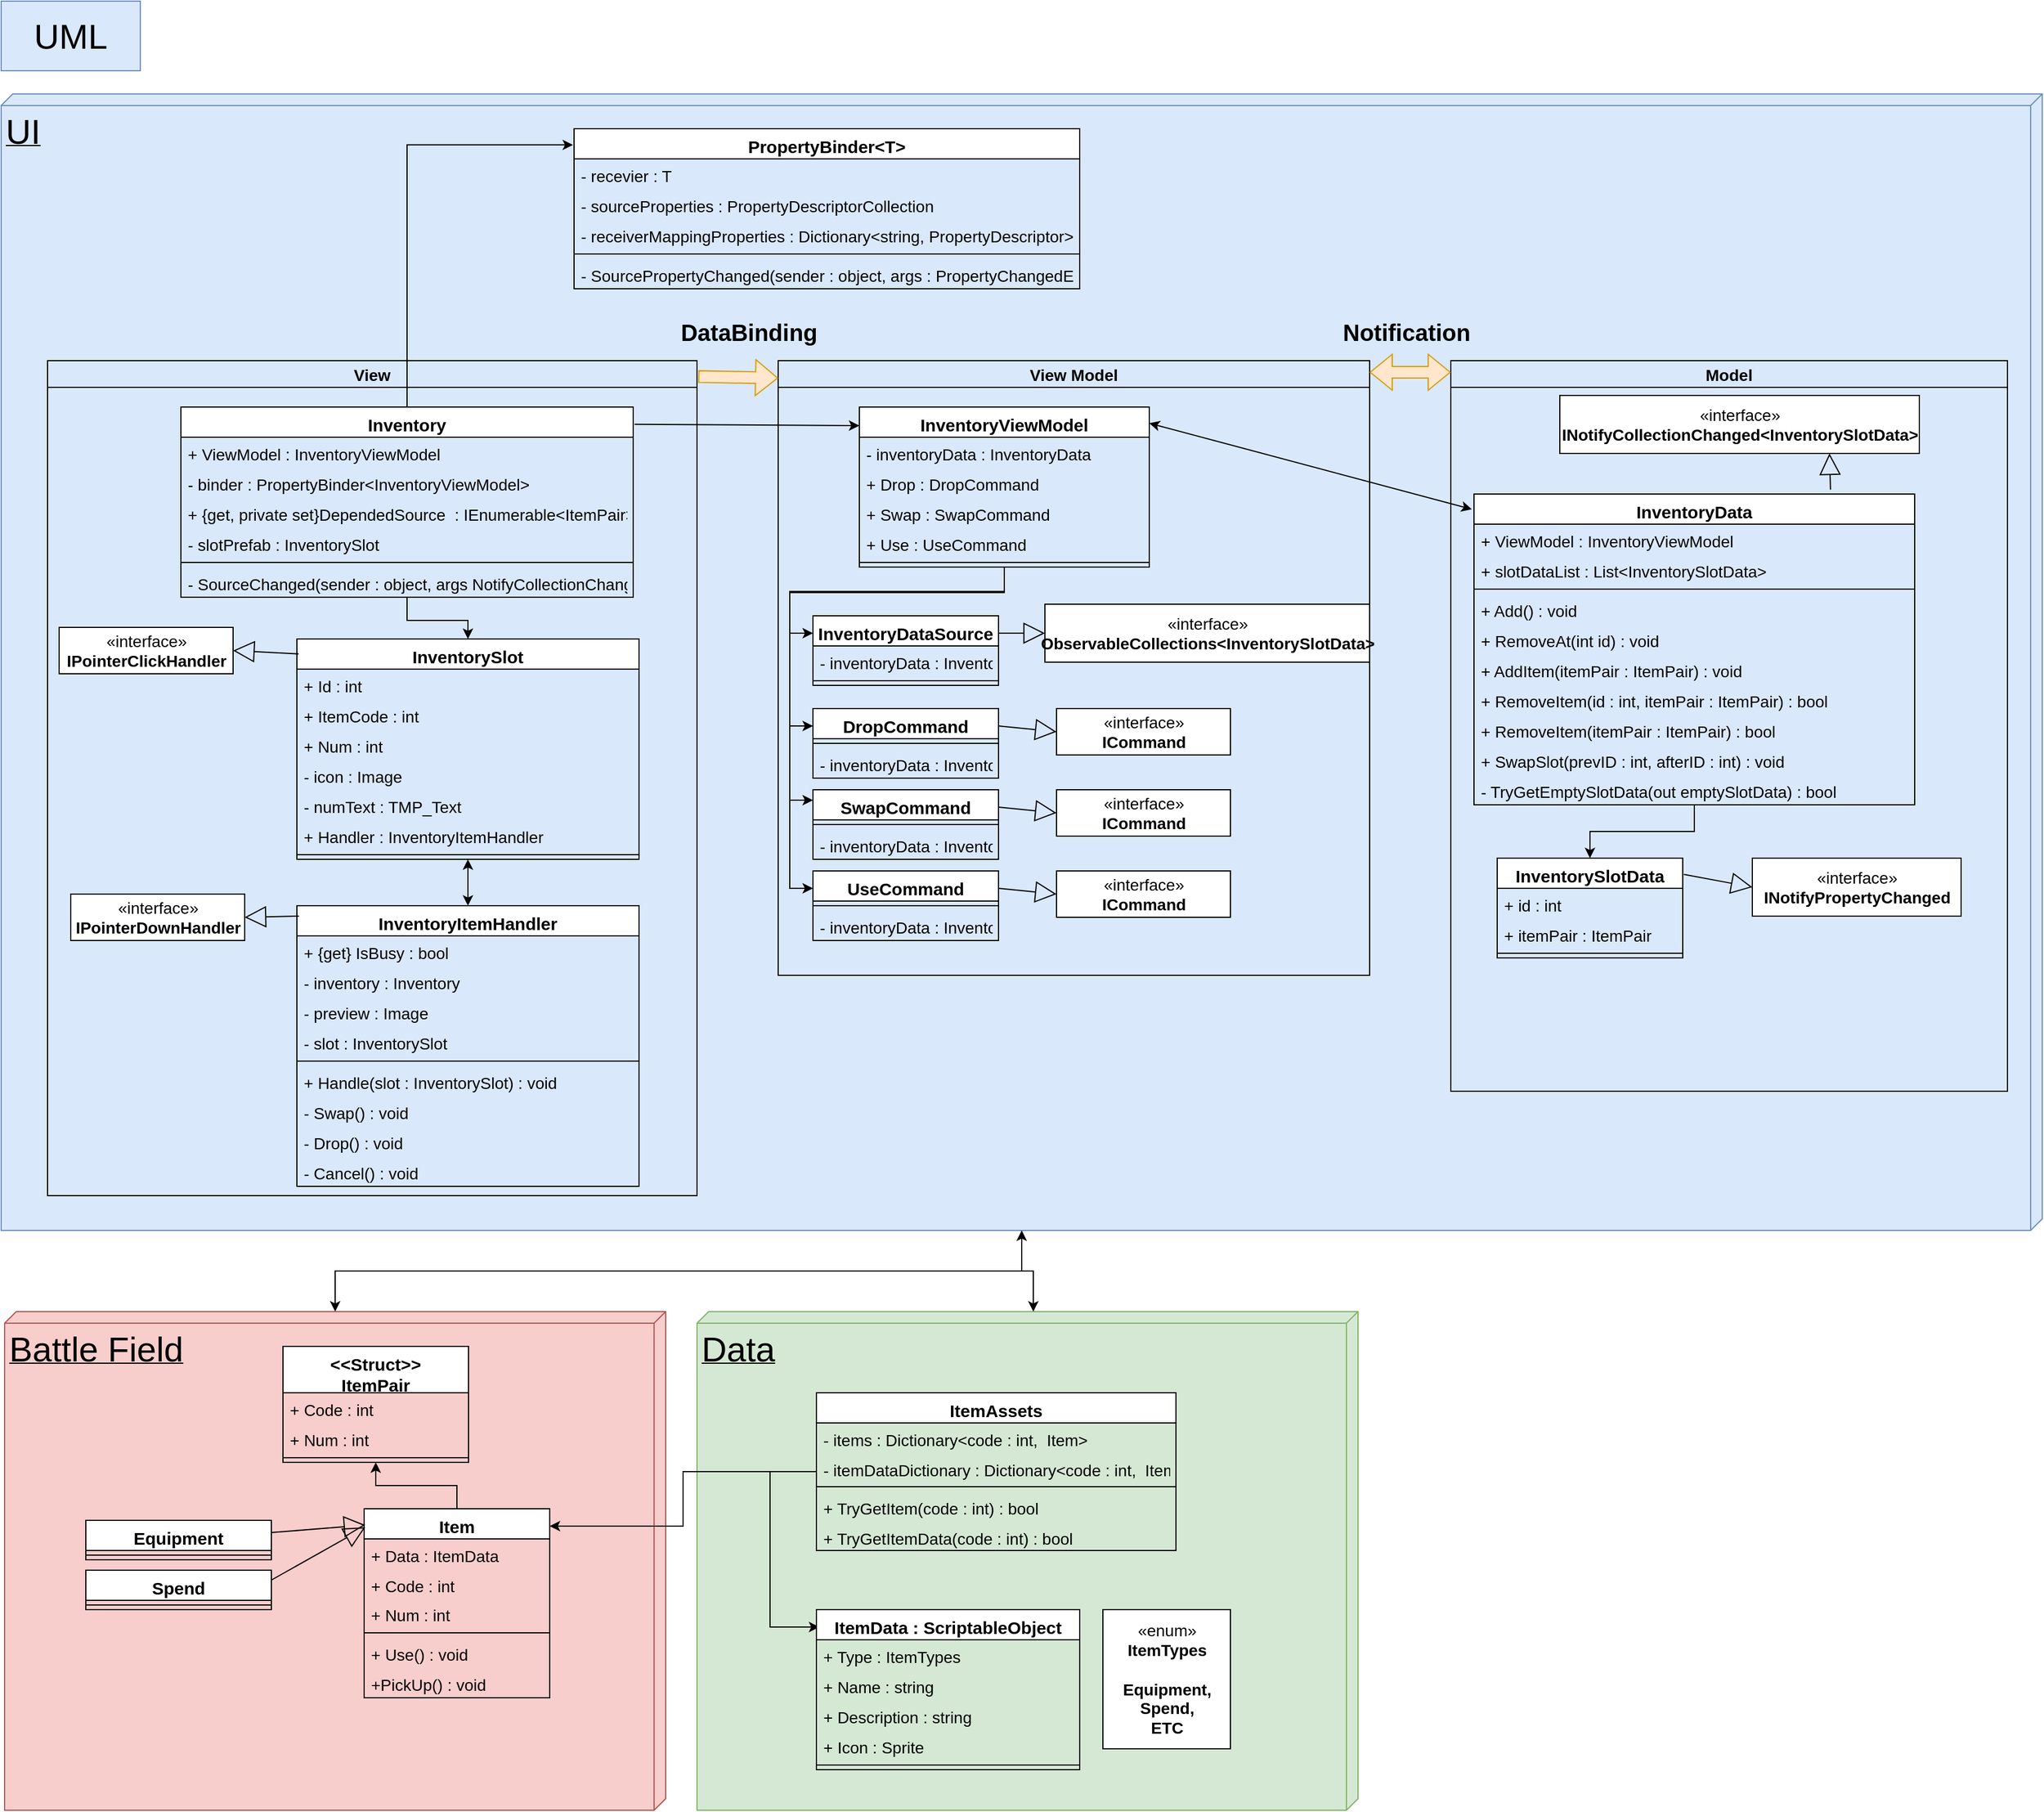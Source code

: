 <mxfile version="20.4.0" type="device"><diagram id="rhEMnDYirVvT5syGoUvq" name="페이지-1"><mxGraphModel dx="2844" dy="1474" grid="1" gridSize="10" guides="1" tooltips="1" connect="1" arrows="1" fold="1" page="1" pageScale="1" pageWidth="827" pageHeight="1169" math="0" shadow="0"><root><mxCell id="0"/><mxCell id="1" parent="0"/><mxCell id="kkR1jzIgdyjY4T2VB6Ol-214" style="edgeStyle=orthogonalEdgeStyle;rounded=0;orthogonalLoop=1;jettySize=auto;html=1;fontSize=30;startArrow=none;startFill=0;" parent="1" source="kkR1jzIgdyjY4T2VB6Ol-181" target="kkR1jzIgdyjY4T2VB6Ol-194" edge="1"><mxGeometry relative="1" as="geometry"/></mxCell><mxCell id="kkR1jzIgdyjY4T2VB6Ol-181" value="&lt;font style=&quot;font-size: 30px;&quot;&gt;UI&lt;/font&gt;" style="verticalAlign=top;align=left;spacingTop=8;spacingLeft=2;spacingRight=12;shape=cube;size=10;direction=south;fontStyle=4;html=1;fillColor=#dae8fc;strokeColor=#6c8ebf;" parent="1" vertex="1"><mxGeometry y="80" width="1760" height="980" as="geometry"/></mxCell><mxCell id="kkR1jzIgdyjY4T2VB6Ol-195" value="&lt;font style=&quot;font-size: 30px;&quot;&gt;Data&lt;/font&gt;" style="verticalAlign=top;align=left;spacingTop=8;spacingLeft=2;spacingRight=12;shape=cube;size=10;direction=south;fontStyle=4;html=1;fillColor=#d5e8d4;strokeColor=#82b366;" parent="1" vertex="1"><mxGeometry x="600" y="1130" width="570" height="430" as="geometry"/></mxCell><mxCell id="kkR1jzIgdyjY4T2VB6Ol-194" value="&lt;font style=&quot;font-size: 30px;&quot;&gt;Battle Field&lt;/font&gt;" style="verticalAlign=top;align=left;spacingTop=8;spacingLeft=2;spacingRight=12;shape=cube;size=10;direction=south;fontStyle=4;html=1;fillColor=#f8cecc;strokeColor=#b85450;" parent="1" vertex="1"><mxGeometry x="3" y="1130" width="570" height="430" as="geometry"/></mxCell><mxCell id="kkR1jzIgdyjY4T2VB6Ol-210" style="edgeStyle=orthogonalEdgeStyle;rounded=0;orthogonalLoop=1;jettySize=auto;html=1;entryX=0;entryY=0;entryDx=0;entryDy=280;entryPerimeter=0;fontSize=20;startArrow=classic;startFill=1;" parent="1" source="kkR1jzIgdyjY4T2VB6Ol-181" target="kkR1jzIgdyjY4T2VB6Ol-195" edge="1"><mxGeometry relative="1" as="geometry"/></mxCell><mxCell id="kkR1jzIgdyjY4T2VB6Ol-1" value="UML" style="rounded=0;whiteSpace=wrap;html=1;fontSize=30;fillColor=#dae8fc;strokeColor=#6c8ebf;" parent="1" vertex="1"><mxGeometry width="120" height="60" as="geometry"/></mxCell><mxCell id="kkR1jzIgdyjY4T2VB6Ol-207" style="edgeStyle=orthogonalEdgeStyle;rounded=0;orthogonalLoop=1;jettySize=auto;html=1;entryX=1;entryY=0.092;entryDx=0;entryDy=0;entryPerimeter=0;fontSize=20;startArrow=none;startFill=0;" parent="1" source="kkR1jzIgdyjY4T2VB6Ol-16" target="kkR1jzIgdyjY4T2VB6Ol-52" edge="1"><mxGeometry relative="1" as="geometry"/></mxCell><mxCell id="kkR1jzIgdyjY4T2VB6Ol-208" style="edgeStyle=orthogonalEdgeStyle;rounded=0;orthogonalLoop=1;jettySize=auto;html=1;entryX=0.011;entryY=0.109;entryDx=0;entryDy=0;entryPerimeter=0;fontSize=20;startArrow=none;startFill=0;" parent="1" source="kkR1jzIgdyjY4T2VB6Ol-16" target="kkR1jzIgdyjY4T2VB6Ol-46" edge="1"><mxGeometry relative="1" as="geometry"><Array as="points"><mxPoint x="663" y="1268"/><mxPoint x="663" y="1402"/></Array></mxGeometry></mxCell><mxCell id="kkR1jzIgdyjY4T2VB6Ol-16" value="ItemAssets" style="swimlane;fontStyle=1;align=center;verticalAlign=top;childLayout=stackLayout;horizontal=1;startSize=26;horizontalStack=0;resizeParent=1;resizeParentMax=0;resizeLast=0;collapsible=1;marginBottom=0;fontSize=15;" parent="1" vertex="1"><mxGeometry x="703" y="1200" width="310" height="136" as="geometry"/></mxCell><mxCell id="kkR1jzIgdyjY4T2VB6Ol-19" value="- items : Dictionary&lt;code : int,  Item&gt;" style="text;strokeColor=none;fillColor=none;align=left;verticalAlign=top;spacingLeft=4;spacingRight=4;overflow=hidden;rotatable=0;points=[[0,0.5],[1,0.5]];portConstraint=eastwest;fontSize=14;" parent="kkR1jzIgdyjY4T2VB6Ol-16" vertex="1"><mxGeometry y="26" width="310" height="26" as="geometry"/></mxCell><mxCell id="kkR1jzIgdyjY4T2VB6Ol-187" value="- itemDataDictionary : Dictionary&lt;code : int,  ItemData&gt;" style="text;strokeColor=none;fillColor=none;align=left;verticalAlign=top;spacingLeft=4;spacingRight=4;overflow=hidden;rotatable=0;points=[[0,0.5],[1,0.5]];portConstraint=eastwest;fontSize=14;" parent="kkR1jzIgdyjY4T2VB6Ol-16" vertex="1"><mxGeometry y="52" width="310" height="25" as="geometry"/></mxCell><mxCell id="kkR1jzIgdyjY4T2VB6Ol-17" value="" style="line;strokeWidth=1;fillColor=none;align=left;verticalAlign=middle;spacingTop=-1;spacingLeft=3;spacingRight=3;rotatable=0;labelPosition=right;points=[];portConstraint=eastwest;strokeColor=inherit;" parent="kkR1jzIgdyjY4T2VB6Ol-16" vertex="1"><mxGeometry y="77" width="310" height="8" as="geometry"/></mxCell><mxCell id="kkR1jzIgdyjY4T2VB6Ol-21" value="+ TryGetItem(code : int) : bool" style="text;strokeColor=none;fillColor=none;align=left;verticalAlign=top;spacingLeft=4;spacingRight=4;overflow=hidden;rotatable=0;points=[[0,0.5],[1,0.5]];portConstraint=eastwest;fontSize=14;" parent="kkR1jzIgdyjY4T2VB6Ol-16" vertex="1"><mxGeometry y="85" width="310" height="26" as="geometry"/></mxCell><mxCell id="kkR1jzIgdyjY4T2VB6Ol-188" value="+ TryGetItemData(code : int) : bool" style="text;strokeColor=none;fillColor=none;align=left;verticalAlign=top;spacingLeft=4;spacingRight=4;overflow=hidden;rotatable=0;points=[[0,0.5],[1,0.5]];portConstraint=eastwest;fontSize=14;" parent="kkR1jzIgdyjY4T2VB6Ol-16" vertex="1"><mxGeometry y="111" width="310" height="25" as="geometry"/></mxCell><mxCell id="kkR1jzIgdyjY4T2VB6Ol-26" value="«enum»&lt;br style=&quot;font-size: 14px;&quot;&gt;&lt;b style=&quot;font-size: 14px;&quot;&gt;ItemTypes&lt;br style=&quot;font-size: 14px;&quot;&gt;&lt;br style=&quot;font-size: 14px;&quot;&gt;Equipment,&lt;br style=&quot;font-size: 14px;&quot;&gt;Spend,&lt;br style=&quot;font-size: 14px;&quot;&gt;ETC&lt;br style=&quot;font-size: 14px;&quot;&gt;&lt;/b&gt;" style="html=1;fontSize=14;" parent="1" vertex="1"><mxGeometry x="950" y="1387" width="110" height="120" as="geometry"/></mxCell><mxCell id="kkR1jzIgdyjY4T2VB6Ol-46" value="ItemData : ScriptableObject" style="swimlane;fontStyle=1;align=center;verticalAlign=top;childLayout=stackLayout;horizontal=1;startSize=26;horizontalStack=0;resizeParent=1;resizeParentMax=0;resizeLast=0;collapsible=1;marginBottom=0;fontSize=15;" parent="1" vertex="1"><mxGeometry x="703" y="1387" width="227" height="138" as="geometry"/></mxCell><mxCell id="kkR1jzIgdyjY4T2VB6Ol-50" value="+ Type : ItemTypes" style="text;strokeColor=none;fillColor=none;align=left;verticalAlign=top;spacingLeft=4;spacingRight=4;overflow=hidden;rotatable=0;points=[[0,0.5],[1,0.5]];portConstraint=eastwest;fontSize=14;" parent="kkR1jzIgdyjY4T2VB6Ol-46" vertex="1"><mxGeometry y="26" width="227" height="26" as="geometry"/></mxCell><mxCell id="kkR1jzIgdyjY4T2VB6Ol-47" value="+ Name : string" style="text;strokeColor=none;fillColor=none;align=left;verticalAlign=top;spacingLeft=4;spacingRight=4;overflow=hidden;rotatable=0;points=[[0,0.5],[1,0.5]];portConstraint=eastwest;fontSize=14;" parent="kkR1jzIgdyjY4T2VB6Ol-46" vertex="1"><mxGeometry y="52" width="227" height="26" as="geometry"/></mxCell><mxCell id="kkR1jzIgdyjY4T2VB6Ol-193" value="+ Description : string" style="text;strokeColor=none;fillColor=none;align=left;verticalAlign=top;spacingLeft=4;spacingRight=4;overflow=hidden;rotatable=0;points=[[0,0.5],[1,0.5]];portConstraint=eastwest;fontSize=14;" parent="kkR1jzIgdyjY4T2VB6Ol-46" vertex="1"><mxGeometry y="78" width="227" height="26" as="geometry"/></mxCell><mxCell id="kkR1jzIgdyjY4T2VB6Ol-51" value="+ Icon : Sprite" style="text;strokeColor=none;fillColor=none;align=left;verticalAlign=top;spacingLeft=4;spacingRight=4;overflow=hidden;rotatable=0;points=[[0,0.5],[1,0.5]];portConstraint=eastwest;fontSize=14;" parent="kkR1jzIgdyjY4T2VB6Ol-46" vertex="1"><mxGeometry y="104" width="227" height="26" as="geometry"/></mxCell><mxCell id="kkR1jzIgdyjY4T2VB6Ol-48" value="" style="line;strokeWidth=1;fillColor=none;align=left;verticalAlign=middle;spacingTop=-1;spacingLeft=3;spacingRight=3;rotatable=0;labelPosition=right;points=[];portConstraint=eastwest;strokeColor=inherit;" parent="kkR1jzIgdyjY4T2VB6Ol-46" vertex="1"><mxGeometry y="130" width="227" height="8" as="geometry"/></mxCell><mxCell id="kkR1jzIgdyjY4T2VB6Ol-190" style="edgeStyle=orthogonalEdgeStyle;rounded=0;orthogonalLoop=1;jettySize=auto;html=1;entryX=0.5;entryY=1;entryDx=0;entryDy=0;fontSize=30;startArrow=none;startFill=0;" parent="1" source="kkR1jzIgdyjY4T2VB6Ol-52" target="kkR1jzIgdyjY4T2VB6Ol-182" edge="1"><mxGeometry relative="1" as="geometry"/></mxCell><mxCell id="kkR1jzIgdyjY4T2VB6Ol-52" value="Item" style="swimlane;fontStyle=1;align=center;verticalAlign=top;childLayout=stackLayout;horizontal=1;startSize=26;horizontalStack=0;resizeParent=1;resizeParentMax=0;resizeLast=0;collapsible=1;marginBottom=0;fontSize=15;" parent="1" vertex="1"><mxGeometry x="313" y="1300" width="160" height="163" as="geometry"/></mxCell><mxCell id="kkR1jzIgdyjY4T2VB6Ol-53" value="+ Data : ItemData" style="text;strokeColor=none;fillColor=none;align=left;verticalAlign=top;spacingLeft=4;spacingRight=4;overflow=hidden;rotatable=0;points=[[0,0.5],[1,0.5]];portConstraint=eastwest;fontSize=14;" parent="kkR1jzIgdyjY4T2VB6Ol-52" vertex="1"><mxGeometry y="26" width="160" height="26" as="geometry"/></mxCell><mxCell id="kkR1jzIgdyjY4T2VB6Ol-191" value="+ Code : int" style="text;strokeColor=none;fillColor=none;align=left;verticalAlign=top;spacingLeft=4;spacingRight=4;overflow=hidden;rotatable=0;points=[[0,0.5],[1,0.5]];portConstraint=eastwest;fontSize=14;" parent="kkR1jzIgdyjY4T2VB6Ol-52" vertex="1"><mxGeometry y="52" width="160" height="25" as="geometry"/></mxCell><mxCell id="kkR1jzIgdyjY4T2VB6Ol-57" value="+ Num : int" style="text;strokeColor=none;fillColor=none;align=left;verticalAlign=top;spacingLeft=4;spacingRight=4;overflow=hidden;rotatable=0;points=[[0,0.5],[1,0.5]];portConstraint=eastwest;fontSize=14;" parent="kkR1jzIgdyjY4T2VB6Ol-52" vertex="1"><mxGeometry y="77" width="160" height="26" as="geometry"/></mxCell><mxCell id="kkR1jzIgdyjY4T2VB6Ol-56" value="" style="line;strokeWidth=1;fillColor=none;align=left;verticalAlign=middle;spacingTop=-1;spacingLeft=3;spacingRight=3;rotatable=0;labelPosition=right;points=[];portConstraint=eastwest;strokeColor=inherit;" parent="kkR1jzIgdyjY4T2VB6Ol-52" vertex="1"><mxGeometry y="103" width="160" height="8" as="geometry"/></mxCell><mxCell id="kkR1jzIgdyjY4T2VB6Ol-64" value="+ Use() : void" style="text;strokeColor=none;fillColor=none;align=left;verticalAlign=top;spacingLeft=4;spacingRight=4;overflow=hidden;rotatable=0;points=[[0,0.5],[1,0.5]];portConstraint=eastwest;fontSize=14;" parent="kkR1jzIgdyjY4T2VB6Ol-52" vertex="1"><mxGeometry y="111" width="160" height="26" as="geometry"/></mxCell><mxCell id="kkR1jzIgdyjY4T2VB6Ol-189" value="+PickUp() : void" style="text;strokeColor=none;fillColor=none;align=left;verticalAlign=top;spacingLeft=4;spacingRight=4;overflow=hidden;rotatable=0;points=[[0,0.5],[1,0.5]];portConstraint=eastwest;fontSize=14;" parent="kkR1jzIgdyjY4T2VB6Ol-52" vertex="1"><mxGeometry y="137" width="160" height="26" as="geometry"/></mxCell><mxCell id="kkR1jzIgdyjY4T2VB6Ol-66" value="Model" style="swimlane;fillColor=none;fontSize=14;" parent="1" vertex="1"><mxGeometry x="1250" y="310" width="480" height="630" as="geometry"/></mxCell><mxCell id="kkR1jzIgdyjY4T2VB6Ol-173" style="edgeStyle=orthogonalEdgeStyle;rounded=0;orthogonalLoop=1;jettySize=auto;html=1;entryX=0.5;entryY=0;entryDx=0;entryDy=0;startArrow=none;startFill=0;" parent="kkR1jzIgdyjY4T2VB6Ol-66" source="kkR1jzIgdyjY4T2VB6Ol-39" target="kkR1jzIgdyjY4T2VB6Ol-79" edge="1"><mxGeometry relative="1" as="geometry"/></mxCell><mxCell id="kkR1jzIgdyjY4T2VB6Ol-39" value="InventoryData" style="swimlane;fontStyle=1;align=center;verticalAlign=top;childLayout=stackLayout;horizontal=1;startSize=26;horizontalStack=0;resizeParent=1;resizeParentMax=0;resizeLast=0;collapsible=1;marginBottom=0;fontSize=15;" parent="kkR1jzIgdyjY4T2VB6Ol-66" vertex="1"><mxGeometry x="20" y="115" width="380" height="268" as="geometry"/></mxCell><mxCell id="kkR1jzIgdyjY4T2VB6Ol-108" value="+ ViewModel : InventoryViewModel" style="text;strokeColor=none;fillColor=none;align=left;verticalAlign=top;spacingLeft=4;spacingRight=4;overflow=hidden;rotatable=0;points=[[0,0.5],[1,0.5]];portConstraint=eastwest;fontSize=14;" parent="kkR1jzIgdyjY4T2VB6Ol-39" vertex="1"><mxGeometry y="26" width="380" height="26" as="geometry"/></mxCell><mxCell id="kkR1jzIgdyjY4T2VB6Ol-40" value="+ slotDataList : List&lt;InventorySlotData&gt;" style="text;strokeColor=none;fillColor=none;align=left;verticalAlign=top;spacingLeft=4;spacingRight=4;overflow=hidden;rotatable=0;points=[[0,0.5],[1,0.5]];portConstraint=eastwest;fontSize=14;" parent="kkR1jzIgdyjY4T2VB6Ol-39" vertex="1"><mxGeometry y="52" width="380" height="26" as="geometry"/></mxCell><mxCell id="kkR1jzIgdyjY4T2VB6Ol-41" value="" style="line;strokeWidth=1;fillColor=none;align=left;verticalAlign=middle;spacingTop=-1;spacingLeft=3;spacingRight=3;rotatable=0;labelPosition=right;points=[];portConstraint=eastwest;strokeColor=inherit;fontSize=14;" parent="kkR1jzIgdyjY4T2VB6Ol-39" vertex="1"><mxGeometry y="78" width="380" height="8" as="geometry"/></mxCell><mxCell id="kkR1jzIgdyjY4T2VB6Ol-42" value="+ Add() : void" style="text;strokeColor=none;fillColor=none;align=left;verticalAlign=top;spacingLeft=4;spacingRight=4;overflow=hidden;rotatable=0;points=[[0,0.5],[1,0.5]];portConstraint=eastwest;fontSize=14;" parent="kkR1jzIgdyjY4T2VB6Ol-39" vertex="1"><mxGeometry y="86" width="380" height="26" as="geometry"/></mxCell><mxCell id="kkR1jzIgdyjY4T2VB6Ol-109" value="+ RemoveAt(int id) : void" style="text;strokeColor=none;fillColor=none;align=left;verticalAlign=top;spacingLeft=4;spacingRight=4;overflow=hidden;rotatable=0;points=[[0,0.5],[1,0.5]];portConstraint=eastwest;fontSize=14;" parent="kkR1jzIgdyjY4T2VB6Ol-39" vertex="1"><mxGeometry y="112" width="380" height="26" as="geometry"/></mxCell><mxCell id="kkR1jzIgdyjY4T2VB6Ol-110" value="+ AddItem(itemPair : ItemPair) : void" style="text;strokeColor=none;fillColor=none;align=left;verticalAlign=top;spacingLeft=4;spacingRight=4;overflow=hidden;rotatable=0;points=[[0,0.5],[1,0.5]];portConstraint=eastwest;fontSize=14;" parent="kkR1jzIgdyjY4T2VB6Ol-39" vertex="1"><mxGeometry y="138" width="380" height="26" as="geometry"/></mxCell><mxCell id="kkR1jzIgdyjY4T2VB6Ol-111" value="+ RemoveItem(id : int, itemPair : ItemPair) : bool" style="text;strokeColor=none;fillColor=none;align=left;verticalAlign=top;spacingLeft=4;spacingRight=4;overflow=hidden;rotatable=0;points=[[0,0.5],[1,0.5]];portConstraint=eastwest;fontSize=14;" parent="kkR1jzIgdyjY4T2VB6Ol-39" vertex="1"><mxGeometry y="164" width="380" height="26" as="geometry"/></mxCell><mxCell id="kkR1jzIgdyjY4T2VB6Ol-112" value="+ RemoveItem(itemPair : ItemPair) : bool" style="text;strokeColor=none;fillColor=none;align=left;verticalAlign=top;spacingLeft=4;spacingRight=4;overflow=hidden;rotatable=0;points=[[0,0.5],[1,0.5]];portConstraint=eastwest;fontSize=14;" parent="kkR1jzIgdyjY4T2VB6Ol-39" vertex="1"><mxGeometry y="190" width="380" height="26" as="geometry"/></mxCell><mxCell id="kkR1jzIgdyjY4T2VB6Ol-113" value="+ SwapSlot(prevID : int, afterID : int) : void" style="text;strokeColor=none;fillColor=none;align=left;verticalAlign=top;spacingLeft=4;spacingRight=4;overflow=hidden;rotatable=0;points=[[0,0.5],[1,0.5]];portConstraint=eastwest;fontSize=14;" parent="kkR1jzIgdyjY4T2VB6Ol-39" vertex="1"><mxGeometry y="216" width="380" height="26" as="geometry"/></mxCell><mxCell id="kkR1jzIgdyjY4T2VB6Ol-114" value="- TryGetEmptySlotData(out emptySlotData) : bool" style="text;strokeColor=none;fillColor=none;align=left;verticalAlign=top;spacingLeft=4;spacingRight=4;overflow=hidden;rotatable=0;points=[[0,0.5],[1,0.5]];portConstraint=eastwest;fontSize=14;" parent="kkR1jzIgdyjY4T2VB6Ol-39" vertex="1"><mxGeometry y="242" width="380" height="26" as="geometry"/></mxCell><mxCell id="kkR1jzIgdyjY4T2VB6Ol-79" value="InventorySlotData" style="swimlane;fontStyle=1;align=center;verticalAlign=top;childLayout=stackLayout;horizontal=1;startSize=26;horizontalStack=0;resizeParent=1;resizeParentMax=0;resizeLast=0;collapsible=1;marginBottom=0;fontSize=15;" parent="kkR1jzIgdyjY4T2VB6Ol-66" vertex="1"><mxGeometry x="40" y="429" width="160" height="86" as="geometry"/></mxCell><mxCell id="kkR1jzIgdyjY4T2VB6Ol-83" value="+ id : int" style="text;strokeColor=none;fillColor=none;align=left;verticalAlign=top;spacingLeft=4;spacingRight=4;overflow=hidden;rotatable=0;points=[[0,0.5],[1,0.5]];portConstraint=eastwest;fontSize=14;" parent="kkR1jzIgdyjY4T2VB6Ol-79" vertex="1"><mxGeometry y="26" width="160" height="26" as="geometry"/></mxCell><mxCell id="kkR1jzIgdyjY4T2VB6Ol-84" value="+ itemPair : ItemPair" style="text;strokeColor=none;fillColor=none;align=left;verticalAlign=top;spacingLeft=4;spacingRight=4;overflow=hidden;rotatable=0;points=[[0,0.5],[1,0.5]];portConstraint=eastwest;fontSize=14;" parent="kkR1jzIgdyjY4T2VB6Ol-79" vertex="1"><mxGeometry y="52" width="160" height="26" as="geometry"/></mxCell><mxCell id="kkR1jzIgdyjY4T2VB6Ol-81" value="" style="line;strokeWidth=1;fillColor=none;align=left;verticalAlign=middle;spacingTop=-1;spacingLeft=3;spacingRight=3;rotatable=0;labelPosition=right;points=[];portConstraint=eastwest;strokeColor=inherit;" parent="kkR1jzIgdyjY4T2VB6Ol-79" vertex="1"><mxGeometry y="78" width="160" height="8" as="geometry"/></mxCell><mxCell id="kkR1jzIgdyjY4T2VB6Ol-107" value="«interface»&lt;br style=&quot;font-size: 14px;&quot;&gt;&lt;b style=&quot;font-size: 14px;&quot;&gt;INotifyPropertyChanged&lt;/b&gt;" style="html=1;fontSize=14;" parent="kkR1jzIgdyjY4T2VB6Ol-66" vertex="1"><mxGeometry x="260" y="429" width="180" height="50" as="geometry"/></mxCell><mxCell id="kkR1jzIgdyjY4T2VB6Ol-172" value="" style="endArrow=block;endSize=16;endFill=0;html=1;rounded=0;exitX=1.006;exitY=0.163;exitDx=0;exitDy=0;entryX=0;entryY=0.5;entryDx=0;entryDy=0;exitPerimeter=0;" parent="kkR1jzIgdyjY4T2VB6Ol-66" source="kkR1jzIgdyjY4T2VB6Ol-79" target="kkR1jzIgdyjY4T2VB6Ol-107" edge="1"><mxGeometry width="160" relative="1" as="geometry"><mxPoint x="-140" y="880" as="sourcePoint"/><mxPoint x="-90" y="885" as="targetPoint"/></mxGeometry></mxCell><mxCell id="kkR1jzIgdyjY4T2VB6Ol-67" value="View Model" style="swimlane;fillColor=none;fontSize=14;" parent="1" vertex="1"><mxGeometry x="670" y="310" width="510" height="530" as="geometry"/></mxCell><mxCell id="kkR1jzIgdyjY4T2VB6Ol-115" value="InventoryDataSource" style="swimlane;fontStyle=1;align=center;verticalAlign=top;childLayout=stackLayout;horizontal=1;startSize=26;horizontalStack=0;resizeParent=1;resizeParentMax=0;resizeLast=0;collapsible=1;marginBottom=0;fontSize=15;" parent="kkR1jzIgdyjY4T2VB6Ol-67" vertex="1"><mxGeometry x="30" y="220" width="160" height="60" as="geometry"/></mxCell><mxCell id="kkR1jzIgdyjY4T2VB6Ol-126" value="- inventoryData : InventoryData" style="text;strokeColor=none;fillColor=none;align=left;verticalAlign=top;spacingLeft=4;spacingRight=4;overflow=hidden;rotatable=0;points=[[0,0.5],[1,0.5]];portConstraint=eastwest;fontSize=14;" parent="kkR1jzIgdyjY4T2VB6Ol-115" vertex="1"><mxGeometry y="26" width="160" height="26" as="geometry"/></mxCell><mxCell id="kkR1jzIgdyjY4T2VB6Ol-117" value="" style="line;strokeWidth=1;fillColor=none;align=left;verticalAlign=middle;spacingTop=-1;spacingLeft=3;spacingRight=3;rotatable=0;labelPosition=right;points=[];portConstraint=eastwest;strokeColor=inherit;" parent="kkR1jzIgdyjY4T2VB6Ol-115" vertex="1"><mxGeometry y="52" width="160" height="8" as="geometry"/></mxCell><mxCell id="kkR1jzIgdyjY4T2VB6Ol-123" value="DropCommand" style="swimlane;fontStyle=1;align=center;verticalAlign=top;childLayout=stackLayout;horizontal=1;startSize=26;horizontalStack=0;resizeParent=1;resizeParentMax=0;resizeLast=0;collapsible=1;marginBottom=0;fontSize=15;" parent="kkR1jzIgdyjY4T2VB6Ol-67" vertex="1"><mxGeometry x="30" y="300" width="160" height="60" as="geometry"/></mxCell><mxCell id="kkR1jzIgdyjY4T2VB6Ol-124" value="" style="line;strokeWidth=1;fillColor=none;align=left;verticalAlign=middle;spacingTop=-1;spacingLeft=3;spacingRight=3;rotatable=0;labelPosition=right;points=[];portConstraint=eastwest;strokeColor=inherit;" parent="kkR1jzIgdyjY4T2VB6Ol-123" vertex="1"><mxGeometry y="26" width="160" height="8" as="geometry"/></mxCell><mxCell id="kkR1jzIgdyjY4T2VB6Ol-125" value="- inventoryData : InventoryData" style="text;strokeColor=none;fillColor=none;align=left;verticalAlign=top;spacingLeft=4;spacingRight=4;overflow=hidden;rotatable=0;points=[[0,0.5],[1,0.5]];portConstraint=eastwest;fontSize=14;" parent="kkR1jzIgdyjY4T2VB6Ol-123" vertex="1"><mxGeometry y="34" width="160" height="26" as="geometry"/></mxCell><mxCell id="kkR1jzIgdyjY4T2VB6Ol-174" style="edgeStyle=orthogonalEdgeStyle;rounded=0;orthogonalLoop=1;jettySize=auto;html=1;entryX=0;entryY=0.25;entryDx=0;entryDy=0;startArrow=none;startFill=0;" parent="kkR1jzIgdyjY4T2VB6Ol-67" source="kkR1jzIgdyjY4T2VB6Ol-35" target="kkR1jzIgdyjY4T2VB6Ol-115" edge="1"><mxGeometry relative="1" as="geometry"/></mxCell><mxCell id="kkR1jzIgdyjY4T2VB6Ol-175" style="edgeStyle=orthogonalEdgeStyle;rounded=0;orthogonalLoop=1;jettySize=auto;html=1;entryX=0;entryY=0.25;entryDx=0;entryDy=0;startArrow=none;startFill=0;" parent="kkR1jzIgdyjY4T2VB6Ol-67" source="kkR1jzIgdyjY4T2VB6Ol-35" target="kkR1jzIgdyjY4T2VB6Ol-123" edge="1"><mxGeometry relative="1" as="geometry"><Array as="points"><mxPoint x="195" y="200"/><mxPoint x="10" y="200"/><mxPoint x="10" y="315"/></Array></mxGeometry></mxCell><mxCell id="kkR1jzIgdyjY4T2VB6Ol-176" style="edgeStyle=orthogonalEdgeStyle;rounded=0;orthogonalLoop=1;jettySize=auto;html=1;entryX=0;entryY=0.15;entryDx=0;entryDy=0;entryPerimeter=0;startArrow=none;startFill=0;" parent="kkR1jzIgdyjY4T2VB6Ol-67" source="kkR1jzIgdyjY4T2VB6Ol-35" target="kkR1jzIgdyjY4T2VB6Ol-128" edge="1"><mxGeometry relative="1" as="geometry"><Array as="points"><mxPoint x="195" y="200"/><mxPoint x="10" y="200"/><mxPoint x="10" y="379"/></Array></mxGeometry></mxCell><mxCell id="kkR1jzIgdyjY4T2VB6Ol-177" style="edgeStyle=orthogonalEdgeStyle;rounded=0;orthogonalLoop=1;jettySize=auto;html=1;entryX=0;entryY=0.25;entryDx=0;entryDy=0;startArrow=none;startFill=0;" parent="kkR1jzIgdyjY4T2VB6Ol-67" source="kkR1jzIgdyjY4T2VB6Ol-35" target="kkR1jzIgdyjY4T2VB6Ol-132" edge="1"><mxGeometry relative="1" as="geometry"><Array as="points"><mxPoint x="195" y="200"/><mxPoint x="10" y="200"/><mxPoint x="10" y="455"/></Array></mxGeometry></mxCell><mxCell id="kkR1jzIgdyjY4T2VB6Ol-35" value="InventoryViewModel" style="swimlane;fontStyle=1;align=center;verticalAlign=top;childLayout=stackLayout;horizontal=1;startSize=26;horizontalStack=0;resizeParent=1;resizeParentMax=0;resizeLast=0;collapsible=1;marginBottom=0;fontSize=15;" parent="kkR1jzIgdyjY4T2VB6Ol-67" vertex="1"><mxGeometry x="70" y="40" width="250" height="138" as="geometry"/></mxCell><mxCell id="kkR1jzIgdyjY4T2VB6Ol-36" value="- inventoryData : InventoryData" style="text;strokeColor=none;fillColor=none;align=left;verticalAlign=top;spacingLeft=4;spacingRight=4;overflow=hidden;rotatable=0;points=[[0,0.5],[1,0.5]];portConstraint=eastwest;fontSize=14;" parent="kkR1jzIgdyjY4T2VB6Ol-35" vertex="1"><mxGeometry y="26" width="250" height="26" as="geometry"/></mxCell><mxCell id="kkR1jzIgdyjY4T2VB6Ol-136" value="+ Drop : DropCommand" style="text;strokeColor=none;fillColor=none;align=left;verticalAlign=top;spacingLeft=4;spacingRight=4;overflow=hidden;rotatable=0;points=[[0,0.5],[1,0.5]];portConstraint=eastwest;fontSize=14;" parent="kkR1jzIgdyjY4T2VB6Ol-35" vertex="1"><mxGeometry y="52" width="250" height="26" as="geometry"/></mxCell><mxCell id="kkR1jzIgdyjY4T2VB6Ol-137" value="+ Swap : SwapCommand" style="text;strokeColor=none;fillColor=none;align=left;verticalAlign=top;spacingLeft=4;spacingRight=4;overflow=hidden;rotatable=0;points=[[0,0.5],[1,0.5]];portConstraint=eastwest;fontSize=14;" parent="kkR1jzIgdyjY4T2VB6Ol-35" vertex="1"><mxGeometry y="78" width="250" height="26" as="geometry"/></mxCell><mxCell id="kkR1jzIgdyjY4T2VB6Ol-138" value="+ Use : UseCommand" style="text;strokeColor=none;fillColor=none;align=left;verticalAlign=top;spacingLeft=4;spacingRight=4;overflow=hidden;rotatable=0;points=[[0,0.5],[1,0.5]];portConstraint=eastwest;fontSize=14;" parent="kkR1jzIgdyjY4T2VB6Ol-35" vertex="1"><mxGeometry y="104" width="250" height="26" as="geometry"/></mxCell><mxCell id="kkR1jzIgdyjY4T2VB6Ol-37" value="" style="line;strokeWidth=1;fillColor=none;align=left;verticalAlign=middle;spacingTop=-1;spacingLeft=3;spacingRight=3;rotatable=0;labelPosition=right;points=[];portConstraint=eastwest;strokeColor=inherit;" parent="kkR1jzIgdyjY4T2VB6Ol-35" vertex="1"><mxGeometry y="130" width="250" height="8" as="geometry"/></mxCell><mxCell id="kkR1jzIgdyjY4T2VB6Ol-128" value="SwapCommand" style="swimlane;fontStyle=1;align=center;verticalAlign=top;childLayout=stackLayout;horizontal=1;startSize=26;horizontalStack=0;resizeParent=1;resizeParentMax=0;resizeLast=0;collapsible=1;marginBottom=0;fontSize=15;" parent="kkR1jzIgdyjY4T2VB6Ol-67" vertex="1"><mxGeometry x="30" y="370" width="160" height="60" as="geometry"/></mxCell><mxCell id="kkR1jzIgdyjY4T2VB6Ol-129" value="" style="line;strokeWidth=1;fillColor=none;align=left;verticalAlign=middle;spacingTop=-1;spacingLeft=3;spacingRight=3;rotatable=0;labelPosition=right;points=[];portConstraint=eastwest;strokeColor=inherit;" parent="kkR1jzIgdyjY4T2VB6Ol-128" vertex="1"><mxGeometry y="26" width="160" height="8" as="geometry"/></mxCell><mxCell id="kkR1jzIgdyjY4T2VB6Ol-130" value="- inventoryData : InventoryData" style="text;strokeColor=none;fillColor=none;align=left;verticalAlign=top;spacingLeft=4;spacingRight=4;overflow=hidden;rotatable=0;points=[[0,0.5],[1,0.5]];portConstraint=eastwest;fontSize=14;" parent="kkR1jzIgdyjY4T2VB6Ol-128" vertex="1"><mxGeometry y="34" width="160" height="26" as="geometry"/></mxCell><mxCell id="kkR1jzIgdyjY4T2VB6Ol-131" value="«interface»&lt;br style=&quot;font-size: 14px;&quot;&gt;&lt;b style=&quot;font-size: 14px;&quot;&gt;ICommand&lt;/b&gt;" style="html=1;fontSize=14;" parent="kkR1jzIgdyjY4T2VB6Ol-67" vertex="1"><mxGeometry x="240" y="370" width="150" height="40" as="geometry"/></mxCell><mxCell id="kkR1jzIgdyjY4T2VB6Ol-106" value="«interface»&lt;br style=&quot;font-size: 14px;&quot;&gt;&lt;b style=&quot;font-size: 14px;&quot;&gt;ObservableCollections&amp;lt;InventorySlotData&amp;gt;&lt;/b&gt;" style="html=1;fontSize=14;" parent="kkR1jzIgdyjY4T2VB6Ol-67" vertex="1"><mxGeometry x="230" y="210" width="280" height="50" as="geometry"/></mxCell><mxCell id="kkR1jzIgdyjY4T2VB6Ol-127" value="«interface»&lt;br style=&quot;font-size: 14px;&quot;&gt;&lt;b style=&quot;font-size: 14px;&quot;&gt;ICommand&lt;/b&gt;" style="html=1;fontSize=14;" parent="kkR1jzIgdyjY4T2VB6Ol-67" vertex="1"><mxGeometry x="240" y="300" width="150" height="40" as="geometry"/></mxCell><mxCell id="kkR1jzIgdyjY4T2VB6Ol-135" value="«interface»&lt;br style=&quot;font-size: 14px;&quot;&gt;&lt;b style=&quot;font-size: 14px;&quot;&gt;ICommand&lt;/b&gt;" style="html=1;fontSize=14;" parent="kkR1jzIgdyjY4T2VB6Ol-67" vertex="1"><mxGeometry x="240" y="440" width="150" height="40" as="geometry"/></mxCell><mxCell id="kkR1jzIgdyjY4T2VB6Ol-132" value="UseCommand" style="swimlane;fontStyle=1;align=center;verticalAlign=top;childLayout=stackLayout;horizontal=1;startSize=26;horizontalStack=0;resizeParent=1;resizeParentMax=0;resizeLast=0;collapsible=1;marginBottom=0;fontSize=15;" parent="kkR1jzIgdyjY4T2VB6Ol-67" vertex="1"><mxGeometry x="30" y="440" width="160" height="60" as="geometry"/></mxCell><mxCell id="kkR1jzIgdyjY4T2VB6Ol-133" value="" style="line;strokeWidth=1;fillColor=none;align=left;verticalAlign=middle;spacingTop=-1;spacingLeft=3;spacingRight=3;rotatable=0;labelPosition=right;points=[];portConstraint=eastwest;strokeColor=inherit;" parent="kkR1jzIgdyjY4T2VB6Ol-132" vertex="1"><mxGeometry y="26" width="160" height="8" as="geometry"/></mxCell><mxCell id="kkR1jzIgdyjY4T2VB6Ol-134" value="- inventoryData : InventoryData" style="text;strokeColor=none;fillColor=none;align=left;verticalAlign=top;spacingLeft=4;spacingRight=4;overflow=hidden;rotatable=0;points=[[0,0.5],[1,0.5]];portConstraint=eastwest;fontSize=14;" parent="kkR1jzIgdyjY4T2VB6Ol-132" vertex="1"><mxGeometry y="34" width="160" height="26" as="geometry"/></mxCell><mxCell id="kkR1jzIgdyjY4T2VB6Ol-165" value="" style="endArrow=block;endSize=16;endFill=0;html=1;rounded=0;exitX=1;exitY=0.25;exitDx=0;exitDy=0;entryX=0;entryY=0.5;entryDx=0;entryDy=0;" parent="kkR1jzIgdyjY4T2VB6Ol-67" source="kkR1jzIgdyjY4T2VB6Ol-115" target="kkR1jzIgdyjY4T2VB6Ol-106" edge="1"><mxGeometry width="160" relative="1" as="geometry"><mxPoint x="-414.05" y="262.92" as="sourcePoint"/><mxPoint x="-470" y="260" as="targetPoint"/></mxGeometry></mxCell><mxCell id="kkR1jzIgdyjY4T2VB6Ol-166" value="" style="endArrow=block;endSize=16;endFill=0;html=1;rounded=0;exitX=1;exitY=0.25;exitDx=0;exitDy=0;entryX=0;entryY=0.5;entryDx=0;entryDy=0;" parent="kkR1jzIgdyjY4T2VB6Ol-67" source="kkR1jzIgdyjY4T2VB6Ol-123" target="kkR1jzIgdyjY4T2VB6Ol-127" edge="1"><mxGeometry width="160" relative="1" as="geometry"><mxPoint x="540" y="725" as="sourcePoint"/><mxPoint x="370" y="580" as="targetPoint"/></mxGeometry></mxCell><mxCell id="kkR1jzIgdyjY4T2VB6Ol-170" value="" style="endArrow=block;endSize=16;endFill=0;html=1;rounded=0;exitX=1;exitY=0.25;exitDx=0;exitDy=0;entryX=0;entryY=0.5;entryDx=0;entryDy=0;" parent="kkR1jzIgdyjY4T2VB6Ol-67" source="kkR1jzIgdyjY4T2VB6Ol-128" target="kkR1jzIgdyjY4T2VB6Ol-131" edge="1"><mxGeometry width="160" relative="1" as="geometry"><mxPoint x="540" y="805" as="sourcePoint"/><mxPoint x="590" y="810" as="targetPoint"/></mxGeometry></mxCell><mxCell id="kkR1jzIgdyjY4T2VB6Ol-171" value="" style="endArrow=block;endSize=16;endFill=0;html=1;rounded=0;exitX=1;exitY=0.25;exitDx=0;exitDy=0;entryX=0;entryY=0.5;entryDx=0;entryDy=0;" parent="kkR1jzIgdyjY4T2VB6Ol-67" source="kkR1jzIgdyjY4T2VB6Ol-132" target="kkR1jzIgdyjY4T2VB6Ol-135" edge="1"><mxGeometry width="160" relative="1" as="geometry"><mxPoint x="540" y="875" as="sourcePoint"/><mxPoint x="590" y="880" as="targetPoint"/></mxGeometry></mxCell><mxCell id="kkR1jzIgdyjY4T2VB6Ol-68" value="View" style="swimlane;fillColor=none;fontSize=14;" parent="1" vertex="1"><mxGeometry x="40" y="310" width="560" height="720" as="geometry"/></mxCell><mxCell id="kkR1jzIgdyjY4T2VB6Ol-85" value="InventorySlot" style="swimlane;fontStyle=1;align=center;verticalAlign=top;childLayout=stackLayout;horizontal=1;startSize=26;horizontalStack=0;resizeParent=1;resizeParentMax=0;resizeLast=0;collapsible=1;marginBottom=0;fontSize=15;" parent="kkR1jzIgdyjY4T2VB6Ol-68" vertex="1"><mxGeometry x="215" y="240" width="295" height="190" as="geometry"/></mxCell><mxCell id="kkR1jzIgdyjY4T2VB6Ol-86" value="+ Id : int" style="text;strokeColor=none;fillColor=none;align=left;verticalAlign=top;spacingLeft=4;spacingRight=4;overflow=hidden;rotatable=0;points=[[0,0.5],[1,0.5]];portConstraint=eastwest;fontSize=14;" parent="kkR1jzIgdyjY4T2VB6Ol-85" vertex="1"><mxGeometry y="26" width="295" height="26" as="geometry"/></mxCell><mxCell id="kkR1jzIgdyjY4T2VB6Ol-150" value="+ ItemCode : int" style="text;strokeColor=none;fillColor=none;align=left;verticalAlign=top;spacingLeft=4;spacingRight=4;overflow=hidden;rotatable=0;points=[[0,0.5],[1,0.5]];portConstraint=eastwest;fontSize=14;" parent="kkR1jzIgdyjY4T2VB6Ol-85" vertex="1"><mxGeometry y="52" width="295" height="26" as="geometry"/></mxCell><mxCell id="kkR1jzIgdyjY4T2VB6Ol-151" value="+ Num : int" style="text;strokeColor=none;fillColor=none;align=left;verticalAlign=top;spacingLeft=4;spacingRight=4;overflow=hidden;rotatable=0;points=[[0,0.5],[1,0.5]];portConstraint=eastwest;fontSize=14;" parent="kkR1jzIgdyjY4T2VB6Ol-85" vertex="1"><mxGeometry y="78" width="295" height="26" as="geometry"/></mxCell><mxCell id="kkR1jzIgdyjY4T2VB6Ol-152" value="- icon : Image" style="text;strokeColor=none;fillColor=none;align=left;verticalAlign=top;spacingLeft=4;spacingRight=4;overflow=hidden;rotatable=0;points=[[0,0.5],[1,0.5]];portConstraint=eastwest;fontSize=14;" parent="kkR1jzIgdyjY4T2VB6Ol-85" vertex="1"><mxGeometry y="104" width="295" height="26" as="geometry"/></mxCell><mxCell id="kkR1jzIgdyjY4T2VB6Ol-153" value="- numText : TMP_Text" style="text;strokeColor=none;fillColor=none;align=left;verticalAlign=top;spacingLeft=4;spacingRight=4;overflow=hidden;rotatable=0;points=[[0,0.5],[1,0.5]];portConstraint=eastwest;fontSize=14;" parent="kkR1jzIgdyjY4T2VB6Ol-85" vertex="1"><mxGeometry y="130" width="295" height="26" as="geometry"/></mxCell><mxCell id="kkR1jzIgdyjY4T2VB6Ol-159" value="+ Handler : InventoryItemHandler" style="text;strokeColor=none;fillColor=none;align=left;verticalAlign=top;spacingLeft=4;spacingRight=4;overflow=hidden;rotatable=0;points=[[0,0.5],[1,0.5]];portConstraint=eastwest;fontSize=14;" parent="kkR1jzIgdyjY4T2VB6Ol-85" vertex="1"><mxGeometry y="156" width="295" height="26" as="geometry"/></mxCell><mxCell id="kkR1jzIgdyjY4T2VB6Ol-87" value="" style="line;strokeWidth=1;fillColor=none;align=left;verticalAlign=middle;spacingTop=-1;spacingLeft=3;spacingRight=3;rotatable=0;labelPosition=right;points=[];portConstraint=eastwest;strokeColor=inherit;fontSize=14;" parent="kkR1jzIgdyjY4T2VB6Ol-85" vertex="1"><mxGeometry y="182" width="295" height="8" as="geometry"/></mxCell><mxCell id="kkR1jzIgdyjY4T2VB6Ol-27" value="Inventory" style="swimlane;fontStyle=1;align=center;verticalAlign=top;childLayout=stackLayout;horizontal=1;startSize=26;horizontalStack=0;resizeParent=1;resizeParentMax=0;resizeLast=0;collapsible=1;marginBottom=0;fontSize=15;" parent="kkR1jzIgdyjY4T2VB6Ol-68" vertex="1"><mxGeometry x="115" y="40" width="390" height="164" as="geometry"/></mxCell><mxCell id="kkR1jzIgdyjY4T2VB6Ol-140" value="+ ViewModel : InventoryViewModel" style="text;strokeColor=none;fillColor=none;align=left;verticalAlign=top;spacingLeft=4;spacingRight=4;overflow=hidden;rotatable=0;points=[[0,0.5],[1,0.5]];portConstraint=eastwest;fontSize=14;" parent="kkR1jzIgdyjY4T2VB6Ol-27" vertex="1"><mxGeometry y="26" width="390" height="26" as="geometry"/></mxCell><mxCell id="kkR1jzIgdyjY4T2VB6Ol-148" value="- binder : PropertyBinder&lt;InventoryViewModel&gt;" style="text;strokeColor=none;fillColor=none;align=left;verticalAlign=top;spacingLeft=4;spacingRight=4;overflow=hidden;rotatable=0;points=[[0,0.5],[1,0.5]];portConstraint=eastwest;fontSize=14;" parent="kkR1jzIgdyjY4T2VB6Ol-27" vertex="1"><mxGeometry y="52" width="390" height="26" as="geometry"/></mxCell><mxCell id="kkR1jzIgdyjY4T2VB6Ol-28" value="+ {get, private set}DependedSource  : IEnumerable&lt;ItemPair&gt;" style="text;strokeColor=none;fillColor=none;align=left;verticalAlign=top;spacingLeft=4;spacingRight=4;overflow=hidden;rotatable=0;points=[[0,0.5],[1,0.5]];portConstraint=eastwest;fontSize=14;" parent="kkR1jzIgdyjY4T2VB6Ol-27" vertex="1"><mxGeometry y="78" width="390" height="26" as="geometry"/></mxCell><mxCell id="kkR1jzIgdyjY4T2VB6Ol-147" value="- slotPrefab : InventorySlot" style="text;strokeColor=none;fillColor=none;align=left;verticalAlign=top;spacingLeft=4;spacingRight=4;overflow=hidden;rotatable=0;points=[[0,0.5],[1,0.5]];portConstraint=eastwest;fontSize=14;" parent="kkR1jzIgdyjY4T2VB6Ol-27" vertex="1"><mxGeometry y="104" width="390" height="26" as="geometry"/></mxCell><mxCell id="kkR1jzIgdyjY4T2VB6Ol-29" value="" style="line;strokeWidth=1;fillColor=none;align=left;verticalAlign=middle;spacingTop=-1;spacingLeft=3;spacingRight=3;rotatable=0;labelPosition=right;points=[];portConstraint=eastwest;strokeColor=inherit;fontSize=14;" parent="kkR1jzIgdyjY4T2VB6Ol-27" vertex="1"><mxGeometry y="130" width="390" height="8" as="geometry"/></mxCell><mxCell id="kkR1jzIgdyjY4T2VB6Ol-30" value="- SourceChanged(sender : object, args NotifyCollectionChangedArgs)" style="text;strokeColor=none;fillColor=none;align=left;verticalAlign=top;spacingLeft=4;spacingRight=4;overflow=hidden;rotatable=0;points=[[0,0.5],[1,0.5]];portConstraint=eastwest;fontSize=14;" parent="kkR1jzIgdyjY4T2VB6Ol-27" vertex="1"><mxGeometry y="138" width="390" height="26" as="geometry"/></mxCell><mxCell id="kkR1jzIgdyjY4T2VB6Ol-161" style="edgeStyle=orthogonalEdgeStyle;rounded=0;orthogonalLoop=1;jettySize=auto;html=1;startArrow=none;startFill=0;" parent="kkR1jzIgdyjY4T2VB6Ol-68" source="kkR1jzIgdyjY4T2VB6Ol-27" target="kkR1jzIgdyjY4T2VB6Ol-85" edge="1"><mxGeometry relative="1" as="geometry"/></mxCell><mxCell id="kkR1jzIgdyjY4T2VB6Ol-89" value="InventoryItemHandler" style="swimlane;fontStyle=1;align=center;verticalAlign=top;childLayout=stackLayout;horizontal=1;startSize=26;horizontalStack=0;resizeParent=1;resizeParentMax=0;resizeLast=0;collapsible=1;marginBottom=0;fontSize=15;" parent="kkR1jzIgdyjY4T2VB6Ol-68" vertex="1"><mxGeometry x="215" y="470" width="295" height="242" as="geometry"/></mxCell><mxCell id="kkR1jzIgdyjY4T2VB6Ol-155" value="+ {get} IsBusy : bool" style="text;strokeColor=none;fillColor=none;align=left;verticalAlign=top;spacingLeft=4;spacingRight=4;overflow=hidden;rotatable=0;points=[[0,0.5],[1,0.5]];portConstraint=eastwest;fontSize=14;" parent="kkR1jzIgdyjY4T2VB6Ol-89" vertex="1"><mxGeometry y="26" width="295" height="26" as="geometry"/></mxCell><mxCell id="kkR1jzIgdyjY4T2VB6Ol-154" value="- inventory : Inventory" style="text;strokeColor=none;fillColor=none;align=left;verticalAlign=top;spacingLeft=4;spacingRight=4;overflow=hidden;rotatable=0;points=[[0,0.5],[1,0.5]];portConstraint=eastwest;fontSize=14;" parent="kkR1jzIgdyjY4T2VB6Ol-89" vertex="1"><mxGeometry y="52" width="295" height="26" as="geometry"/></mxCell><mxCell id="kkR1jzIgdyjY4T2VB6Ol-90" value="- preview : Image" style="text;strokeColor=none;fillColor=none;align=left;verticalAlign=top;spacingLeft=4;spacingRight=4;overflow=hidden;rotatable=0;points=[[0,0.5],[1,0.5]];portConstraint=eastwest;fontSize=14;" parent="kkR1jzIgdyjY4T2VB6Ol-89" vertex="1"><mxGeometry y="78" width="295" height="26" as="geometry"/></mxCell><mxCell id="kkR1jzIgdyjY4T2VB6Ol-98" value="- slot : InventorySlot" style="text;strokeColor=none;fillColor=none;align=left;verticalAlign=top;spacingLeft=4;spacingRight=4;overflow=hidden;rotatable=0;points=[[0,0.5],[1,0.5]];portConstraint=eastwest;fontSize=14;" parent="kkR1jzIgdyjY4T2VB6Ol-89" vertex="1"><mxGeometry y="104" width="295" height="26" as="geometry"/></mxCell><mxCell id="kkR1jzIgdyjY4T2VB6Ol-91" value="" style="line;strokeWidth=1;fillColor=none;align=left;verticalAlign=middle;spacingTop=-1;spacingLeft=3;spacingRight=3;rotatable=0;labelPosition=right;points=[];portConstraint=eastwest;strokeColor=inherit;fontSize=14;" parent="kkR1jzIgdyjY4T2VB6Ol-89" vertex="1"><mxGeometry y="130" width="295" height="8" as="geometry"/></mxCell><mxCell id="kkR1jzIgdyjY4T2VB6Ol-92" value="+ Handle(slot : InventorySlot) : void" style="text;strokeColor=none;fillColor=none;align=left;verticalAlign=top;spacingLeft=4;spacingRight=4;overflow=hidden;rotatable=0;points=[[0,0.5],[1,0.5]];portConstraint=eastwest;fontSize=14;" parent="kkR1jzIgdyjY4T2VB6Ol-89" vertex="1"><mxGeometry y="138" width="295" height="26" as="geometry"/></mxCell><mxCell id="kkR1jzIgdyjY4T2VB6Ol-156" value="- Swap() : void" style="text;strokeColor=none;fillColor=none;align=left;verticalAlign=top;spacingLeft=4;spacingRight=4;overflow=hidden;rotatable=0;points=[[0,0.5],[1,0.5]];portConstraint=eastwest;fontSize=14;" parent="kkR1jzIgdyjY4T2VB6Ol-89" vertex="1"><mxGeometry y="164" width="295" height="26" as="geometry"/></mxCell><mxCell id="kkR1jzIgdyjY4T2VB6Ol-157" value="- Drop() : void" style="text;strokeColor=none;fillColor=none;align=left;verticalAlign=top;spacingLeft=4;spacingRight=4;overflow=hidden;rotatable=0;points=[[0,0.5],[1,0.5]];portConstraint=eastwest;fontSize=14;" parent="kkR1jzIgdyjY4T2VB6Ol-89" vertex="1"><mxGeometry y="190" width="295" height="26" as="geometry"/></mxCell><mxCell id="kkR1jzIgdyjY4T2VB6Ol-158" value="- Cancel() : void" style="text;strokeColor=none;fillColor=none;align=left;verticalAlign=top;spacingLeft=4;spacingRight=4;overflow=hidden;rotatable=0;points=[[0,0.5],[1,0.5]];portConstraint=eastwest;fontSize=14;" parent="kkR1jzIgdyjY4T2VB6Ol-89" vertex="1"><mxGeometry y="216" width="295" height="26" as="geometry"/></mxCell><mxCell id="kkR1jzIgdyjY4T2VB6Ol-104" style="edgeStyle=orthogonalEdgeStyle;rounded=0;orthogonalLoop=1;jettySize=auto;html=1;startArrow=classic;startFill=1;fontSize=14;" parent="kkR1jzIgdyjY4T2VB6Ol-68" source="kkR1jzIgdyjY4T2VB6Ol-89" target="kkR1jzIgdyjY4T2VB6Ol-85" edge="1"><mxGeometry relative="1" as="geometry"/></mxCell><mxCell id="kkR1jzIgdyjY4T2VB6Ol-71" value="DataBinding" style="text;html=1;strokeColor=none;fillColor=none;align=center;verticalAlign=middle;whiteSpace=wrap;rounded=0;fontSize=20;fontStyle=1" parent="1" vertex="1"><mxGeometry x="610" y="270" width="70" height="30" as="geometry"/></mxCell><mxCell id="kkR1jzIgdyjY4T2VB6Ol-72" value="" style="shape=flexArrow;endArrow=classic;startArrow=classic;html=1;rounded=0;fillColor=#ffe6cc;strokeColor=#d79b00;" parent="1" edge="1"><mxGeometry width="100" height="100" relative="1" as="geometry"><mxPoint x="1180" y="320" as="sourcePoint"/><mxPoint x="1250" y="320" as="targetPoint"/></mxGeometry></mxCell><mxCell id="kkR1jzIgdyjY4T2VB6Ol-73" value="Notification" style="text;html=1;strokeColor=none;fillColor=none;align=center;verticalAlign=middle;whiteSpace=wrap;rounded=0;fontSize=20;fontStyle=1" parent="1" vertex="1"><mxGeometry x="1177" y="270" width="70" height="30" as="geometry"/></mxCell><mxCell id="kkR1jzIgdyjY4T2VB6Ol-76" value="" style="endArrow=classic;html=1;rounded=0;exitX=1.003;exitY=0.091;exitDx=0;exitDy=0;entryX=0;entryY=0.116;entryDx=0;entryDy=0;exitPerimeter=0;entryPerimeter=0;" parent="1" source="kkR1jzIgdyjY4T2VB6Ol-27" target="kkR1jzIgdyjY4T2VB6Ol-35" edge="1"><mxGeometry width="50" height="50" relative="1" as="geometry"><mxPoint x="880" y="444" as="sourcePoint"/><mxPoint x="930" y="394" as="targetPoint"/></mxGeometry></mxCell><mxCell id="kkR1jzIgdyjY4T2VB6Ol-77" value="" style="endArrow=classic;startArrow=classic;html=1;rounded=0;entryX=1;entryY=0.101;entryDx=0;entryDy=0;entryPerimeter=0;exitX=-0.005;exitY=0.049;exitDx=0;exitDy=0;exitPerimeter=0;" parent="1" source="kkR1jzIgdyjY4T2VB6Ol-39" target="kkR1jzIgdyjY4T2VB6Ol-35" edge="1"><mxGeometry width="50" height="50" relative="1" as="geometry"><mxPoint x="1220" y="364" as="sourcePoint"/><mxPoint x="1120" y="394" as="targetPoint"/></mxGeometry></mxCell><mxCell id="kkR1jzIgdyjY4T2VB6Ol-141" value="PropertyBinder&lt;T&gt;" style="swimlane;fontStyle=1;align=center;verticalAlign=top;childLayout=stackLayout;horizontal=1;startSize=26;horizontalStack=0;resizeParent=1;resizeParentMax=0;resizeLast=0;collapsible=1;marginBottom=0;fontSize=15;" parent="1" vertex="1"><mxGeometry x="494" y="110" width="436" height="138" as="geometry"/></mxCell><mxCell id="kkR1jzIgdyjY4T2VB6Ol-142" value="- recevier : T" style="text;strokeColor=none;fillColor=none;align=left;verticalAlign=top;spacingLeft=4;spacingRight=4;overflow=hidden;rotatable=0;points=[[0,0.5],[1,0.5]];portConstraint=eastwest;fontSize=14;" parent="kkR1jzIgdyjY4T2VB6Ol-141" vertex="1"><mxGeometry y="26" width="436" height="26" as="geometry"/></mxCell><mxCell id="kkR1jzIgdyjY4T2VB6Ol-143" value="- sourceProperties : PropertyDescriptorCollection" style="text;strokeColor=none;fillColor=none;align=left;verticalAlign=top;spacingLeft=4;spacingRight=4;overflow=hidden;rotatable=0;points=[[0,0.5],[1,0.5]];portConstraint=eastwest;fontSize=14;" parent="kkR1jzIgdyjY4T2VB6Ol-141" vertex="1"><mxGeometry y="52" width="436" height="26" as="geometry"/></mxCell><mxCell id="kkR1jzIgdyjY4T2VB6Ol-146" value="- receiverMappingProperties : Dictionary&lt;string, PropertyDescriptor&gt;" style="text;strokeColor=none;fillColor=none;align=left;verticalAlign=top;spacingLeft=4;spacingRight=4;overflow=hidden;rotatable=0;points=[[0,0.5],[1,0.5]];portConstraint=eastwest;fontSize=14;" parent="kkR1jzIgdyjY4T2VB6Ol-141" vertex="1"><mxGeometry y="78" width="436" height="26" as="geometry"/></mxCell><mxCell id="kkR1jzIgdyjY4T2VB6Ol-144" value="" style="line;strokeWidth=1;fillColor=none;align=left;verticalAlign=middle;spacingTop=-1;spacingLeft=3;spacingRight=3;rotatable=0;labelPosition=right;points=[];portConstraint=eastwest;strokeColor=inherit;fontSize=14;" parent="kkR1jzIgdyjY4T2VB6Ol-141" vertex="1"><mxGeometry y="104" width="436" height="8" as="geometry"/></mxCell><mxCell id="kkR1jzIgdyjY4T2VB6Ol-145" value="- SourcePropertyChanged(sender : object, args : PropertyChangedEventArgs) : void" style="text;strokeColor=none;fillColor=none;align=left;verticalAlign=top;spacingLeft=4;spacingRight=4;overflow=hidden;rotatable=0;points=[[0,0.5],[1,0.5]];portConstraint=eastwest;fontSize=14;" parent="kkR1jzIgdyjY4T2VB6Ol-141" vertex="1"><mxGeometry y="112" width="436" height="26" as="geometry"/></mxCell><mxCell id="kkR1jzIgdyjY4T2VB6Ol-149" value="«interface»&lt;br style=&quot;font-size: 14px;&quot;&gt;&lt;b style=&quot;font-size: 14px;&quot;&gt;IPointerClickHandler&lt;/b&gt;" style="html=1;fontSize=14;" parent="1" vertex="1"><mxGeometry x="50" y="540" width="150" height="40" as="geometry"/></mxCell><mxCell id="kkR1jzIgdyjY4T2VB6Ol-162" value="" style="endArrow=block;endSize=16;endFill=0;html=1;rounded=0;exitX=0.005;exitY=0.068;exitDx=0;exitDy=0;exitPerimeter=0;entryX=1;entryY=0.5;entryDx=0;entryDy=0;" parent="1" source="kkR1jzIgdyjY4T2VB6Ol-85" target="kkR1jzIgdyjY4T2VB6Ol-149" edge="1"><mxGeometry width="160" relative="1" as="geometry"><mxPoint x="550" y="650" as="sourcePoint"/><mxPoint x="710" y="650" as="targetPoint"/></mxGeometry></mxCell><mxCell id="kkR1jzIgdyjY4T2VB6Ol-160" value="«interface»&lt;br style=&quot;font-size: 14px;&quot;&gt;&lt;b style=&quot;font-size: 14px;&quot;&gt;IPointerDownHandler&lt;/b&gt;" style="html=1;fontSize=14;" parent="1" vertex="1"><mxGeometry x="60" y="770" width="150" height="40" as="geometry"/></mxCell><mxCell id="kkR1jzIgdyjY4T2VB6Ol-163" value="" style="endArrow=block;endSize=16;endFill=0;html=1;rounded=0;exitX=0.006;exitY=0.037;exitDx=0;exitDy=0;exitPerimeter=0;entryX=1;entryY=0.5;entryDx=0;entryDy=0;" parent="1" source="kkR1jzIgdyjY4T2VB6Ol-89" target="kkR1jzIgdyjY4T2VB6Ol-160" edge="1"><mxGeometry width="160" relative="1" as="geometry"><mxPoint x="250.95" y="572.92" as="sourcePoint"/><mxPoint x="210" y="570" as="targetPoint"/></mxGeometry></mxCell><mxCell id="kkR1jzIgdyjY4T2VB6Ol-164" style="edgeStyle=orthogonalEdgeStyle;rounded=0;orthogonalLoop=1;jettySize=auto;html=1;entryX=-0.002;entryY=0.101;entryDx=0;entryDy=0;entryPerimeter=0;startArrow=none;startFill=0;" parent="1" source="kkR1jzIgdyjY4T2VB6Ol-27" target="kkR1jzIgdyjY4T2VB6Ol-141" edge="1"><mxGeometry relative="1" as="geometry"/></mxCell><mxCell id="kkR1jzIgdyjY4T2VB6Ol-45" value="«interface»&lt;br style=&quot;font-size: 14px;&quot;&gt;&lt;b style=&quot;font-size: 14px;&quot;&gt;INotifyCollectionChanged&amp;lt;InventorySlotData&amp;gt;&lt;/b&gt;" style="html=1;fontSize=14;" parent="1" vertex="1"><mxGeometry x="1344" y="340" width="310" height="50" as="geometry"/></mxCell><mxCell id="kkR1jzIgdyjY4T2VB6Ol-180" value="" style="endArrow=block;endSize=16;endFill=0;html=1;rounded=0;exitX=0.809;exitY=-0.014;exitDx=0;exitDy=0;entryX=0.75;entryY=1;entryDx=0;entryDy=0;exitPerimeter=0;" parent="1" source="kkR1jzIgdyjY4T2VB6Ol-39" target="kkR1jzIgdyjY4T2VB6Ol-45" edge="1"><mxGeometry width="160" relative="1" as="geometry"><mxPoint x="1770" y="549.998" as="sourcePoint"/><mxPoint x="1680" y="415" as="targetPoint"/></mxGeometry></mxCell><mxCell id="kkR1jzIgdyjY4T2VB6Ol-182" value="&lt;&lt;Struct&gt;&gt;&#10;ItemPair" style="swimlane;fontStyle=1;align=center;verticalAlign=top;childLayout=stackLayout;horizontal=1;startSize=40;horizontalStack=0;resizeParent=1;resizeParentMax=0;resizeLast=0;collapsible=1;marginBottom=0;fontSize=15;" parent="1" vertex="1"><mxGeometry x="243" y="1160" width="160" height="100" as="geometry"/></mxCell><mxCell id="kkR1jzIgdyjY4T2VB6Ol-183" value="+ Code : int" style="text;strokeColor=none;fillColor=none;align=left;verticalAlign=top;spacingLeft=4;spacingRight=4;overflow=hidden;rotatable=0;points=[[0,0.5],[1,0.5]];portConstraint=eastwest;fontSize=14;" parent="kkR1jzIgdyjY4T2VB6Ol-182" vertex="1"><mxGeometry y="40" width="160" height="26" as="geometry"/></mxCell><mxCell id="kkR1jzIgdyjY4T2VB6Ol-184" value="+ Num : int" style="text;strokeColor=none;fillColor=none;align=left;verticalAlign=top;spacingLeft=4;spacingRight=4;overflow=hidden;rotatable=0;points=[[0,0.5],[1,0.5]];portConstraint=eastwest;fontSize=14;" parent="kkR1jzIgdyjY4T2VB6Ol-182" vertex="1"><mxGeometry y="66" width="160" height="26" as="geometry"/></mxCell><mxCell id="kkR1jzIgdyjY4T2VB6Ol-185" value="" style="line;strokeWidth=1;fillColor=none;align=left;verticalAlign=middle;spacingTop=-1;spacingLeft=3;spacingRight=3;rotatable=0;labelPosition=right;points=[];portConstraint=eastwest;strokeColor=inherit;" parent="kkR1jzIgdyjY4T2VB6Ol-182" vertex="1"><mxGeometry y="92" width="160" height="8" as="geometry"/></mxCell><mxCell id="kkR1jzIgdyjY4T2VB6Ol-196" value="Equipment" style="swimlane;fontStyle=1;align=center;verticalAlign=top;childLayout=stackLayout;horizontal=1;startSize=26;horizontalStack=0;resizeParent=1;resizeParentMax=0;resizeLast=0;collapsible=1;marginBottom=0;fontSize=15;" parent="1" vertex="1"><mxGeometry x="73" y="1310" width="160" height="34" as="geometry"/></mxCell><mxCell id="kkR1jzIgdyjY4T2VB6Ol-200" value="" style="line;strokeWidth=1;fillColor=none;align=left;verticalAlign=middle;spacingTop=-1;spacingLeft=3;spacingRight=3;rotatable=0;labelPosition=right;points=[];portConstraint=eastwest;strokeColor=inherit;" parent="kkR1jzIgdyjY4T2VB6Ol-196" vertex="1"><mxGeometry y="26" width="160" height="8" as="geometry"/></mxCell><mxCell id="kkR1jzIgdyjY4T2VB6Ol-203" value="" style="endArrow=block;endSize=16;endFill=0;html=1;rounded=0;fontSize=20;entryX=0.006;entryY=0.086;entryDx=0;entryDy=0;entryPerimeter=0;" parent="1" source="kkR1jzIgdyjY4T2VB6Ol-196" target="kkR1jzIgdyjY4T2VB6Ol-52" edge="1"><mxGeometry width="160" relative="1" as="geometry"><mxPoint x="403" y="1300" as="sourcePoint"/><mxPoint x="563" y="1300" as="targetPoint"/></mxGeometry></mxCell><mxCell id="kkR1jzIgdyjY4T2VB6Ol-204" value="Spend" style="swimlane;fontStyle=1;align=center;verticalAlign=top;childLayout=stackLayout;horizontal=1;startSize=26;horizontalStack=0;resizeParent=1;resizeParentMax=0;resizeLast=0;collapsible=1;marginBottom=0;fontSize=15;" parent="1" vertex="1"><mxGeometry x="73" y="1353" width="160" height="34" as="geometry"/></mxCell><mxCell id="kkR1jzIgdyjY4T2VB6Ol-205" value="" style="line;strokeWidth=1;fillColor=none;align=left;verticalAlign=middle;spacingTop=-1;spacingLeft=3;spacingRight=3;rotatable=0;labelPosition=right;points=[];portConstraint=eastwest;strokeColor=inherit;" parent="kkR1jzIgdyjY4T2VB6Ol-204" vertex="1"><mxGeometry y="26" width="160" height="8" as="geometry"/></mxCell><mxCell id="kkR1jzIgdyjY4T2VB6Ol-206" value="" style="endArrow=block;endSize=16;endFill=0;html=1;rounded=0;fontSize=20;entryX=0.006;entryY=0.098;entryDx=0;entryDy=0;entryPerimeter=0;exitX=1;exitY=0.25;exitDx=0;exitDy=0;" parent="1" source="kkR1jzIgdyjY4T2VB6Ol-204" target="kkR1jzIgdyjY4T2VB6Ol-52" edge="1"><mxGeometry width="160" relative="1" as="geometry"><mxPoint x="243" y="1330.548" as="sourcePoint"/><mxPoint x="323.96" y="1324.018" as="targetPoint"/></mxGeometry></mxCell><mxCell id="2VnDQl1zTXshpmPOx0_N-1" value="" style="shape=flexArrow;endArrow=classic;html=1;rounded=0;fillColor=#ffe6cc;strokeColor=#d79b00;exitX=1.002;exitY=0.019;exitDx=0;exitDy=0;exitPerimeter=0;" edge="1" parent="1" source="kkR1jzIgdyjY4T2VB6Ol-68"><mxGeometry width="50" height="50" relative="1" as="geometry"><mxPoint x="610" y="325" as="sourcePoint"/><mxPoint x="670" y="325" as="targetPoint"/></mxGeometry></mxCell></root></mxGraphModel></diagram></mxfile>